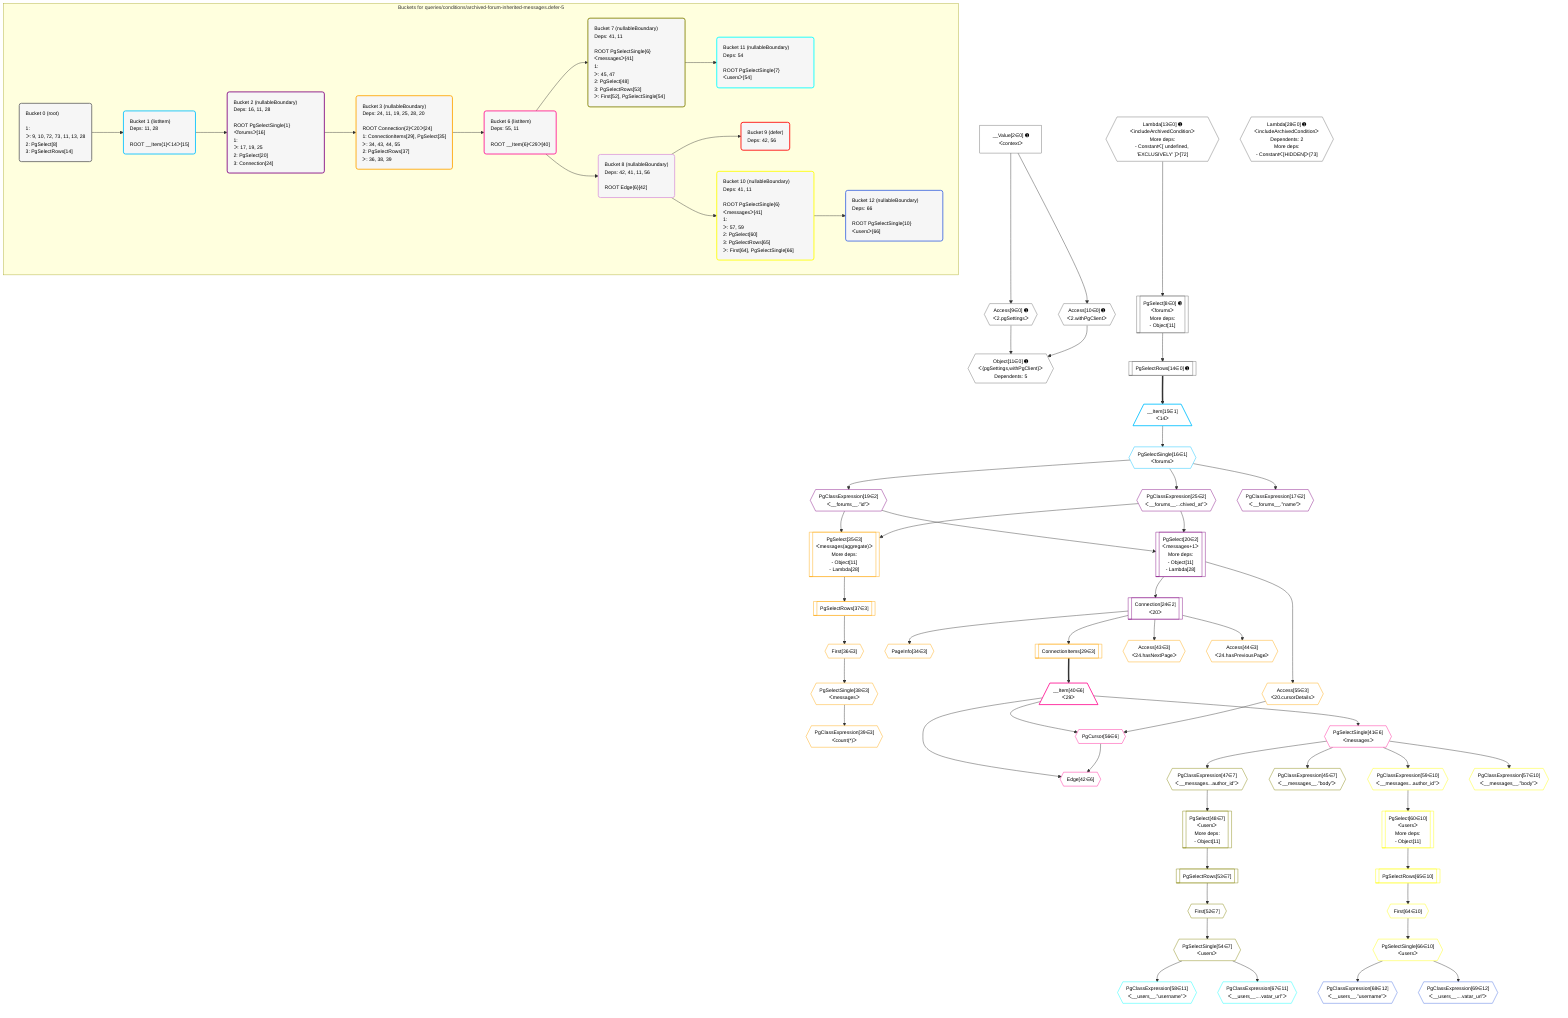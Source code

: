 %%{init: {'themeVariables': { 'fontSize': '12px'}}}%%
graph TD
    classDef path fill:#eee,stroke:#000,color:#000
    classDef plan fill:#fff,stroke-width:1px,color:#000
    classDef itemplan fill:#fff,stroke-width:2px,color:#000
    classDef unbatchedplan fill:#dff,stroke-width:1px,color:#000
    classDef sideeffectplan fill:#fcc,stroke-width:2px,color:#000
    classDef bucket fill:#f6f6f6,color:#000,stroke-width:2px,text-align:left

    subgraph "Buckets for queries/conditions/archived-forum-inherited-messages.defer-5"
    Bucket0("Bucket 0 (root)<br /><br />1: <br />ᐳ: 9, 10, 72, 73, 11, 13, 28<br />2: PgSelect[8]<br />3: PgSelectRows[14]"):::bucket
    Bucket1("Bucket 1 (listItem)<br />Deps: 11, 28<br /><br />ROOT __Item{1}ᐸ14ᐳ[15]"):::bucket
    Bucket2("Bucket 2 (nullableBoundary)<br />Deps: 16, 11, 28<br /><br />ROOT PgSelectSingle{1}ᐸforumsᐳ[16]<br />1: <br />ᐳ: 17, 19, 25<br />2: PgSelect[20]<br />3: Connection[24]"):::bucket
    Bucket3("Bucket 3 (nullableBoundary)<br />Deps: 24, 11, 19, 25, 28, 20<br /><br />ROOT Connection{2}ᐸ20ᐳ[24]<br />1: ConnectionItems[29], PgSelect[35]<br />ᐳ: 34, 43, 44, 55<br />2: PgSelectRows[37]<br />ᐳ: 36, 38, 39"):::bucket
    Bucket6("Bucket 6 (listItem)<br />Deps: 55, 11<br /><br />ROOT __Item{6}ᐸ29ᐳ[40]"):::bucket
    Bucket7("Bucket 7 (nullableBoundary)<br />Deps: 41, 11<br /><br />ROOT PgSelectSingle{6}ᐸmessagesᐳ[41]<br />1: <br />ᐳ: 45, 47<br />2: PgSelect[48]<br />3: PgSelectRows[53]<br />ᐳ: First[52], PgSelectSingle[54]"):::bucket
    Bucket8("Bucket 8 (nullableBoundary)<br />Deps: 42, 41, 11, 56<br /><br />ROOT Edge{6}[42]"):::bucket
    Bucket9("Bucket 9 (defer)<br />Deps: 42, 56"):::bucket
    Bucket10("Bucket 10 (nullableBoundary)<br />Deps: 41, 11<br /><br />ROOT PgSelectSingle{6}ᐸmessagesᐳ[41]<br />1: <br />ᐳ: 57, 59<br />2: PgSelect[60]<br />3: PgSelectRows[65]<br />ᐳ: First[64], PgSelectSingle[66]"):::bucket
    Bucket11("Bucket 11 (nullableBoundary)<br />Deps: 54<br /><br />ROOT PgSelectSingle{7}ᐸusersᐳ[54]"):::bucket
    Bucket12("Bucket 12 (nullableBoundary)<br />Deps: 66<br /><br />ROOT PgSelectSingle{10}ᐸusersᐳ[66]"):::bucket
    end
    Bucket0 --> Bucket1
    Bucket1 --> Bucket2
    Bucket2 --> Bucket3
    Bucket3 --> Bucket6
    Bucket6 --> Bucket7 & Bucket8
    Bucket7 --> Bucket11
    Bucket8 --> Bucket9 & Bucket10
    Bucket10 --> Bucket12

    %% plan dependencies
    PgSelect8[["PgSelect[8∈0] ➊<br />ᐸforumsᐳ<br />More deps:<br />- Object[11]"]]:::plan
    Lambda13{{"Lambda[13∈0] ➊<br />ᐸincludeArchivedConditionᐳ<br />More deps:<br />- Constantᐸ[ undefined, 'EXCLUSIVELY' ]ᐳ[72]"}}:::plan
    Lambda13 --> PgSelect8
    Object11{{"Object[11∈0] ➊<br />ᐸ{pgSettings,withPgClient}ᐳ<br />Dependents: 5"}}:::plan
    Access9{{"Access[9∈0] ➊<br />ᐸ2.pgSettingsᐳ"}}:::plan
    Access10{{"Access[10∈0] ➊<br />ᐸ2.withPgClientᐳ"}}:::plan
    Access9 & Access10 --> Object11
    __Value2["__Value[2∈0] ➊<br />ᐸcontextᐳ"]:::plan
    __Value2 --> Access9
    __Value2 --> Access10
    PgSelectRows14[["PgSelectRows[14∈0] ➊"]]:::plan
    PgSelect8 --> PgSelectRows14
    Lambda28{{"Lambda[28∈0] ➊<br />ᐸincludeArchivedConditionᐳ<br />Dependents: 2<br />More deps:<br />- Constantᐸ[HIDDEN]ᐳ[73]"}}:::plan
    __Item15[/"__Item[15∈1]<br />ᐸ14ᐳ"\]:::itemplan
    PgSelectRows14 ==> __Item15
    PgSelectSingle16{{"PgSelectSingle[16∈1]<br />ᐸforumsᐳ"}}:::plan
    __Item15 --> PgSelectSingle16
    PgSelect20[["PgSelect[20∈2]<br />ᐸmessages+1ᐳ<br />More deps:<br />- Object[11]<br />- Lambda[28]"]]:::plan
    PgClassExpression19{{"PgClassExpression[19∈2]<br />ᐸ__forums__.”id”ᐳ"}}:::plan
    PgClassExpression25{{"PgClassExpression[25∈2]<br />ᐸ__forums__...chived_at”ᐳ"}}:::plan
    PgClassExpression19 & PgClassExpression25 --> PgSelect20
    PgClassExpression17{{"PgClassExpression[17∈2]<br />ᐸ__forums__.”name”ᐳ"}}:::plan
    PgSelectSingle16 --> PgClassExpression17
    PgSelectSingle16 --> PgClassExpression19
    Connection24[["Connection[24∈2]<br />ᐸ20ᐳ"]]:::plan
    PgSelect20 --> Connection24
    PgSelectSingle16 --> PgClassExpression25
    PgSelect35[["PgSelect[35∈3]<br />ᐸmessages(aggregate)ᐳ<br />More deps:<br />- Object[11]<br />- Lambda[28]"]]:::plan
    PgClassExpression19 & PgClassExpression25 --> PgSelect35
    ConnectionItems29[["ConnectionItems[29∈3]"]]:::plan
    Connection24 --> ConnectionItems29
    PageInfo34{{"PageInfo[34∈3]"}}:::plan
    Connection24 --> PageInfo34
    First36{{"First[36∈3]"}}:::plan
    PgSelectRows37[["PgSelectRows[37∈3]"]]:::plan
    PgSelectRows37 --> First36
    PgSelect35 --> PgSelectRows37
    PgSelectSingle38{{"PgSelectSingle[38∈3]<br />ᐸmessagesᐳ"}}:::plan
    First36 --> PgSelectSingle38
    PgClassExpression39{{"PgClassExpression[39∈3]<br />ᐸcount(*)ᐳ"}}:::plan
    PgSelectSingle38 --> PgClassExpression39
    Access43{{"Access[43∈3]<br />ᐸ24.hasNextPageᐳ"}}:::plan
    Connection24 --> Access43
    Access44{{"Access[44∈3]<br />ᐸ24.hasPreviousPageᐳ"}}:::plan
    Connection24 --> Access44
    Access55{{"Access[55∈3]<br />ᐸ20.cursorDetailsᐳ"}}:::plan
    PgSelect20 --> Access55
    Edge42{{"Edge[42∈6]"}}:::plan
    __Item40[/"__Item[40∈6]<br />ᐸ29ᐳ"\]:::itemplan
    PgCursor56{{"PgCursor[56∈6]"}}:::plan
    __Item40 & PgCursor56 --> Edge42
    __Item40 & Access55 --> PgCursor56
    ConnectionItems29 ==> __Item40
    PgSelectSingle41{{"PgSelectSingle[41∈6]<br />ᐸmessagesᐳ"}}:::plan
    __Item40 --> PgSelectSingle41
    PgSelect48[["PgSelect[48∈7]<br />ᐸusersᐳ<br />More deps:<br />- Object[11]"]]:::plan
    PgClassExpression47{{"PgClassExpression[47∈7]<br />ᐸ__messages...author_id”ᐳ"}}:::plan
    PgClassExpression47 --> PgSelect48
    PgClassExpression45{{"PgClassExpression[45∈7]<br />ᐸ__messages__.”body”ᐳ"}}:::plan
    PgSelectSingle41 --> PgClassExpression45
    PgSelectSingle41 --> PgClassExpression47
    First52{{"First[52∈7]"}}:::plan
    PgSelectRows53[["PgSelectRows[53∈7]"]]:::plan
    PgSelectRows53 --> First52
    PgSelect48 --> PgSelectRows53
    PgSelectSingle54{{"PgSelectSingle[54∈7]<br />ᐸusersᐳ"}}:::plan
    First52 --> PgSelectSingle54
    PgSelect60[["PgSelect[60∈10]<br />ᐸusersᐳ<br />More deps:<br />- Object[11]"]]:::plan
    PgClassExpression59{{"PgClassExpression[59∈10]<br />ᐸ__messages...author_id”ᐳ"}}:::plan
    PgClassExpression59 --> PgSelect60
    PgClassExpression57{{"PgClassExpression[57∈10]<br />ᐸ__messages__.”body”ᐳ"}}:::plan
    PgSelectSingle41 --> PgClassExpression57
    PgSelectSingle41 --> PgClassExpression59
    First64{{"First[64∈10]"}}:::plan
    PgSelectRows65[["PgSelectRows[65∈10]"]]:::plan
    PgSelectRows65 --> First64
    PgSelect60 --> PgSelectRows65
    PgSelectSingle66{{"PgSelectSingle[66∈10]<br />ᐸusersᐳ"}}:::plan
    First64 --> PgSelectSingle66
    PgClassExpression58{{"PgClassExpression[58∈11]<br />ᐸ__users__.”username”ᐳ"}}:::plan
    PgSelectSingle54 --> PgClassExpression58
    PgClassExpression67{{"PgClassExpression[67∈11]<br />ᐸ__users__....vatar_url”ᐳ"}}:::plan
    PgSelectSingle54 --> PgClassExpression67
    PgClassExpression68{{"PgClassExpression[68∈12]<br />ᐸ__users__.”username”ᐳ"}}:::plan
    PgSelectSingle66 --> PgClassExpression68
    PgClassExpression69{{"PgClassExpression[69∈12]<br />ᐸ__users__....vatar_url”ᐳ"}}:::plan
    PgSelectSingle66 --> PgClassExpression69

    %% define steps
    classDef bucket0 stroke:#696969
    class Bucket0,__Value2,PgSelect8,Access9,Access10,Object11,Lambda13,PgSelectRows14,Lambda28 bucket0
    classDef bucket1 stroke:#00bfff
    class Bucket1,__Item15,PgSelectSingle16 bucket1
    classDef bucket2 stroke:#7f007f
    class Bucket2,PgClassExpression17,PgClassExpression19,PgSelect20,Connection24,PgClassExpression25 bucket2
    classDef bucket3 stroke:#ffa500
    class Bucket3,ConnectionItems29,PageInfo34,PgSelect35,First36,PgSelectRows37,PgSelectSingle38,PgClassExpression39,Access43,Access44,Access55 bucket3
    classDef bucket6 stroke:#ff1493
    class Bucket6,__Item40,PgSelectSingle41,Edge42,PgCursor56 bucket6
    classDef bucket7 stroke:#808000
    class Bucket7,PgClassExpression45,PgClassExpression47,PgSelect48,First52,PgSelectRows53,PgSelectSingle54 bucket7
    classDef bucket8 stroke:#dda0dd
    class Bucket8 bucket8
    classDef bucket9 stroke:#ff0000
    class Bucket9 bucket9
    classDef bucket10 stroke:#ffff00
    class Bucket10,PgClassExpression57,PgClassExpression59,PgSelect60,First64,PgSelectRows65,PgSelectSingle66 bucket10
    classDef bucket11 stroke:#00ffff
    class Bucket11,PgClassExpression58,PgClassExpression67 bucket11
    classDef bucket12 stroke:#4169e1
    class Bucket12,PgClassExpression68,PgClassExpression69 bucket12
